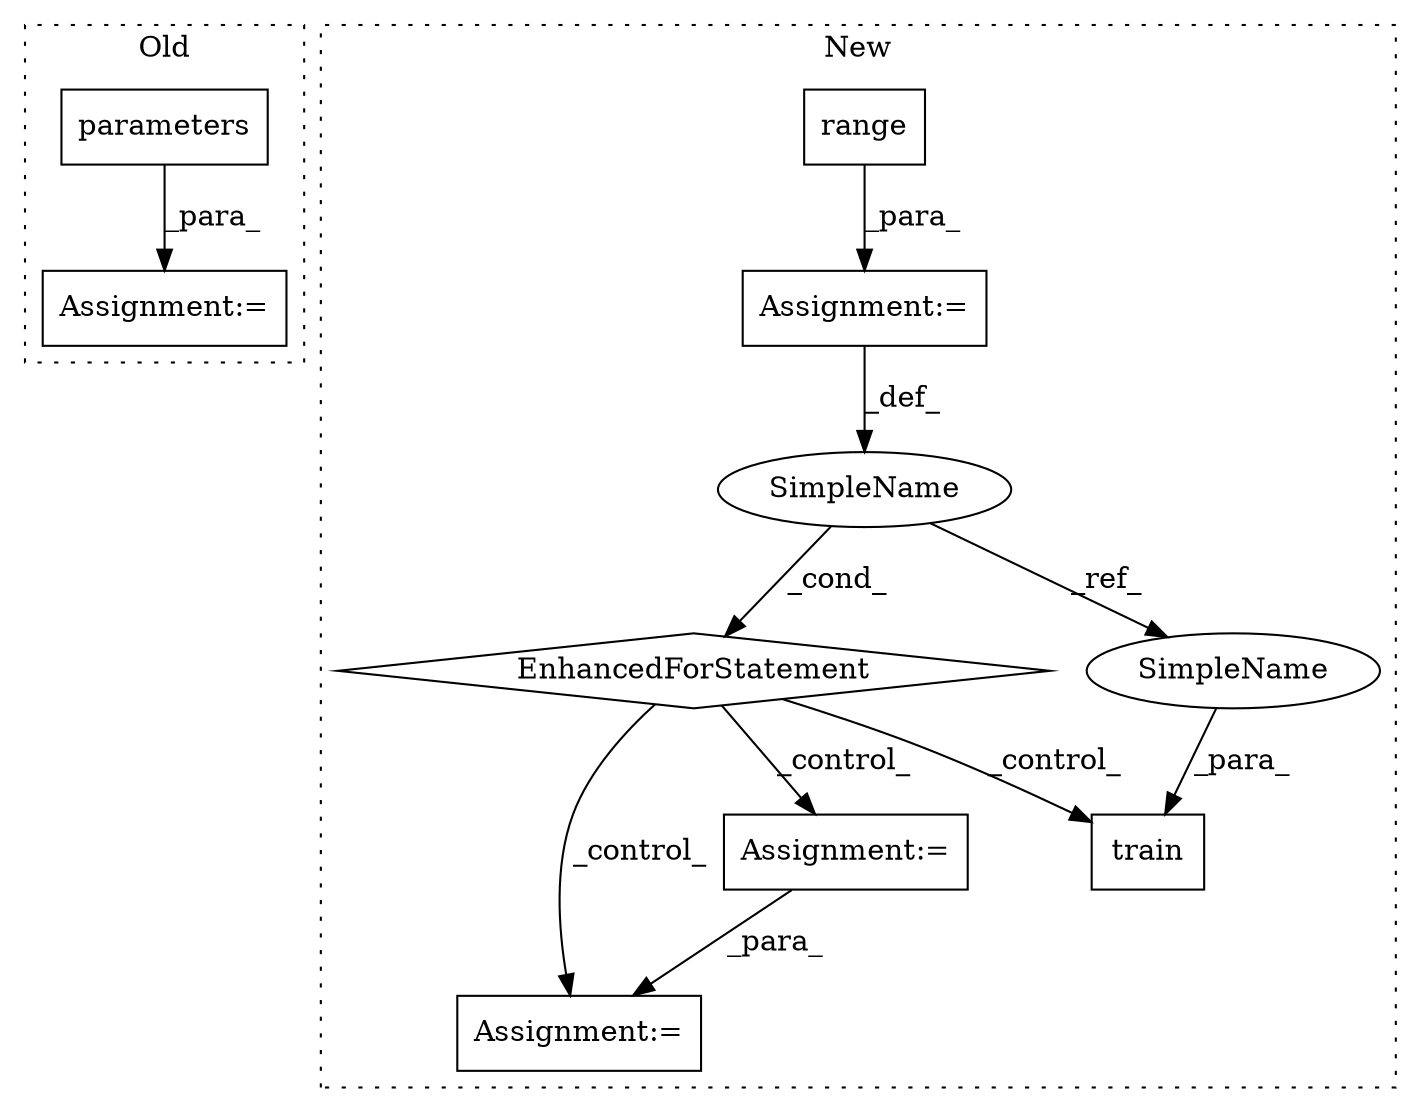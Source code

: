 digraph G {
subgraph cluster0 {
1 [label="parameters" a="32" s="6306" l="12" shape="box"];
4 [label="Assignment:=" a="7" s="6293" l="34" shape="box"];
label = "Old";
style="dotted";
}
subgraph cluster1 {
2 [label="train" a="32" s="7966,8032" l="6,1" shape="box"];
3 [label="EnhancedForStatement" a="70" s="7822,7916" l="57,2" shape="diamond"];
5 [label="range" a="32" s="7891,7915" l="6,1" shape="box"];
6 [label="SimpleName" a="42" s="7883" l="5" shape="ellipse"];
7 [label="Assignment:=" a="7" s="7822,7916" l="57,2" shape="box"];
8 [label="Assignment:=" a="7" s="8053" l="2" shape="box"];
9 [label="Assignment:=" a="7" s="7944" l="1" shape="box"];
10 [label="SimpleName" a="42" s="7972" l="5" shape="ellipse"];
label = "New";
style="dotted";
}
1 -> 4 [label="_para_"];
3 -> 8 [label="_control_"];
3 -> 9 [label="_control_"];
3 -> 2 [label="_control_"];
5 -> 7 [label="_para_"];
6 -> 10 [label="_ref_"];
6 -> 3 [label="_cond_"];
7 -> 6 [label="_def_"];
9 -> 8 [label="_para_"];
10 -> 2 [label="_para_"];
}